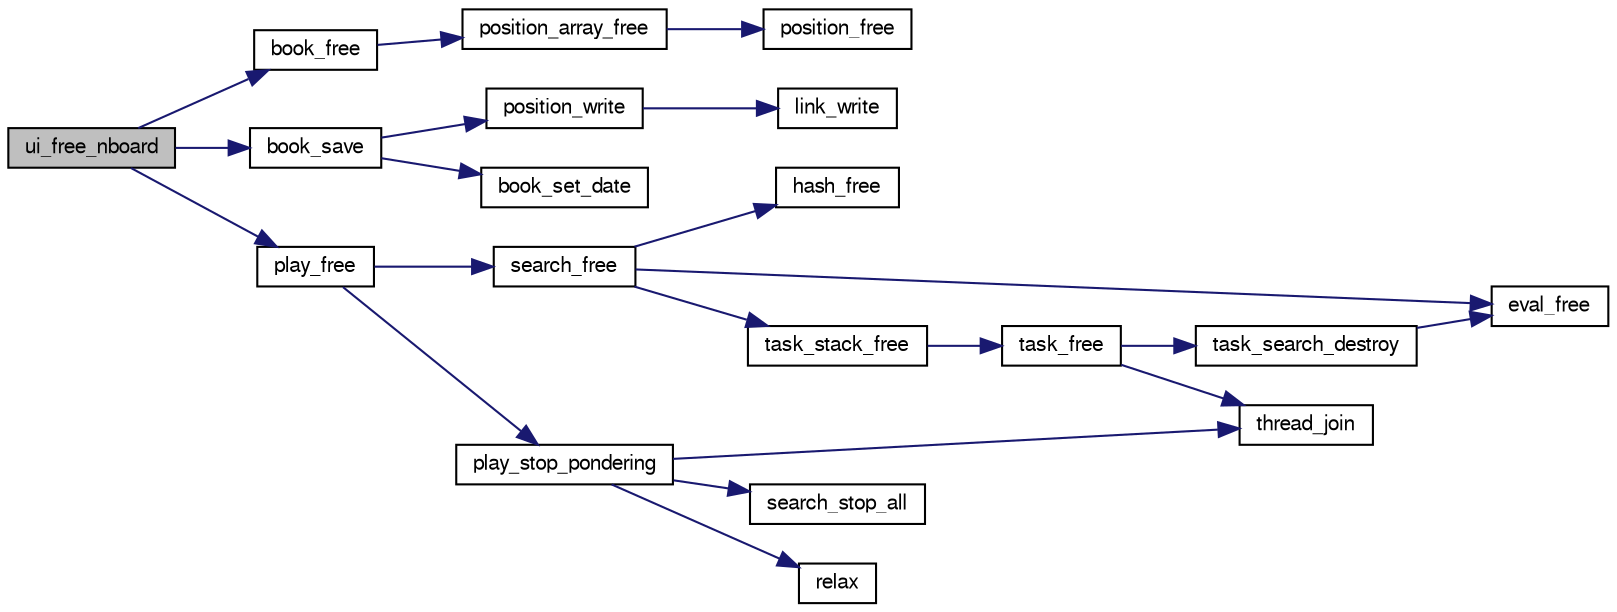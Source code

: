digraph "ui_free_nboard"
{
 // LATEX_PDF_SIZE
  bgcolor="transparent";
  edge [fontname="FreeSans",fontsize="10",labelfontname="FreeSans",labelfontsize="10"];
  node [fontname="FreeSans",fontsize="10",shape=record];
  rankdir="LR";
  Node1 [label="ui_free_nboard",height=0.2,width=0.4,color="black", fillcolor="grey75", style="filled", fontcolor="black",tooltip="free resources used by edax protocol"];
  Node1 -> Node2 [color="midnightblue",fontsize="10",style="solid",fontname="FreeSans"];
  Node2 [label="book_free",height=0.2,width=0.4,color="black",URL="$book_8c.html#a819aafb47120469b4abbb005723e0f43",tooltip="Free resources used by the opening book."];
  Node2 -> Node3 [color="midnightblue",fontsize="10",style="solid",fontname="FreeSans"];
  Node3 [label="position_array_free",height=0.2,width=0.4,color="black",URL="$book_8c.html#a179fc8c7f78f2e653840c1d297ccac32",tooltip="Free resources used by a position array."];
  Node3 -> Node4 [color="midnightblue",fontsize="10",style="solid",fontname="FreeSans"];
  Node4 [label="position_free",height=0.2,width=0.4,color="black",URL="$book_8c.html#afe76ed1891952cff94868af23806d294",tooltip="Free resources used by a position."];
  Node1 -> Node5 [color="midnightblue",fontsize="10",style="solid",fontname="FreeSans"];
  Node5 [label="book_save",height=0.2,width=0.4,color="black",URL="$book_8c.html#a8a72fd661f16eb01bfa46833b777f615",tooltip="Save an opening book."];
  Node5 -> Node6 [color="midnightblue",fontsize="10",style="solid",fontname="FreeSans"];
  Node6 [label="book_set_date",height=0.2,width=0.4,color="black",URL="$book_8c.html#afe22572623333b9e82494984e238f444",tooltip="Set book date."];
  Node5 -> Node7 [color="midnightblue",fontsize="10",style="solid",fontname="FreeSans"];
  Node7 [label="position_write",height=0.2,width=0.4,color="black",URL="$book_8c.html#a93a3c5e63c600de569816cd15c187d15",tooltip="Write a position."];
  Node7 -> Node8 [color="midnightblue",fontsize="10",style="solid",fontname="FreeSans"];
  Node8 [label="link_write",height=0.2,width=0.4,color="black",URL="$book_8c.html#a9f1fe50f540a076dbb42e68bdc5d4904",tooltip="write a link."];
  Node1 -> Node9 [color="midnightblue",fontsize="10",style="solid",fontname="FreeSans"];
  Node9 [label="play_free",height=0.2,width=0.4,color="black",URL="$play_8c.html#afca3ade928d05cca88124f7b11aee4ab",tooltip="Free resources."];
  Node9 -> Node10 [color="midnightblue",fontsize="10",style="solid",fontname="FreeSans"];
  Node10 [label="play_stop_pondering",height=0.2,width=0.4,color="black",URL="$play_8c.html#a4a4b7bf94f1ee79c788fbcca3ddc347f",tooltip="Stop pondering."];
  Node10 -> Node11 [color="midnightblue",fontsize="10",style="solid",fontname="FreeSans"];
  Node11 [label="relax",height=0.2,width=0.4,color="black",URL="$util_8c.html#ae20ec7bae5f5bc33f169d416601e2eea",tooltip="sleep for t ms."];
  Node10 -> Node12 [color="midnightblue",fontsize="10",style="solid",fontname="FreeSans"];
  Node12 [label="search_stop_all",height=0.2,width=0.4,color="black",URL="$search_8c.html#ad775910af78c46412b5ee4b8bc887b67",tooltip="Stop the search."];
  Node10 -> Node13 [color="midnightblue",fontsize="10",style="solid",fontname="FreeSans"];
  Node13 [label="thread_join",height=0.2,width=0.4,color="black",URL="$util_8c.html#a52efa84f4cfd49921787886d9543ab64",tooltip="Join a thread."];
  Node9 -> Node14 [color="midnightblue",fontsize="10",style="solid",fontname="FreeSans"];
  Node14 [label="search_free",height=0.2,width=0.4,color="black",URL="$search_8c.html#a40c54ba43b59f852d5a56836c1a1005f",tooltip="Free the search allocated ressource."];
  Node14 -> Node15 [color="midnightblue",fontsize="10",style="solid",fontname="FreeSans"];
  Node15 [label="eval_free",height=0.2,width=0.4,color="black",URL="$eval_8c.html#a0d216a5fcecd600abd20798da218f730",tooltip="Free resources used by the evaluation function."];
  Node14 -> Node16 [color="midnightblue",fontsize="10",style="solid",fontname="FreeSans"];
  Node16 [label="hash_free",height=0.2,width=0.4,color="black",URL="$hash-lock-free_8c.html#ad7cf2d92557b55871bb4c719ed86553d",tooltip="Free the hashtable."];
  Node14 -> Node17 [color="midnightblue",fontsize="10",style="solid",fontname="FreeSans"];
  Node17 [label="task_stack_free",height=0.2,width=0.4,color="black",URL="$ybwc_8c.html#a014d09308199e359679ee70d35346b97",tooltip="Free resources used by the stack of tasks."];
  Node17 -> Node18 [color="midnightblue",fontsize="10",style="solid",fontname="FreeSans"];
  Node18 [label="task_free",height=0.2,width=0.4,color="black",URL="$ybwc_8c.html#a7ac944c5b45b2c8870c2eea4d4a140bb",tooltip="Free resources used by a task."];
  Node18 -> Node19 [color="midnightblue",fontsize="10",style="solid",fontname="FreeSans"];
  Node19 [label="task_search_destroy",height=0.2,width=0.4,color="black",URL="$ybwc_8c.html#aeb7bd64f0f200af48220e3dc4fc4c168",tooltip="Free a search structure of a task."];
  Node19 -> Node15 [color="midnightblue",fontsize="10",style="solid",fontname="FreeSans"];
  Node18 -> Node13 [color="midnightblue",fontsize="10",style="solid",fontname="FreeSans"];
}
